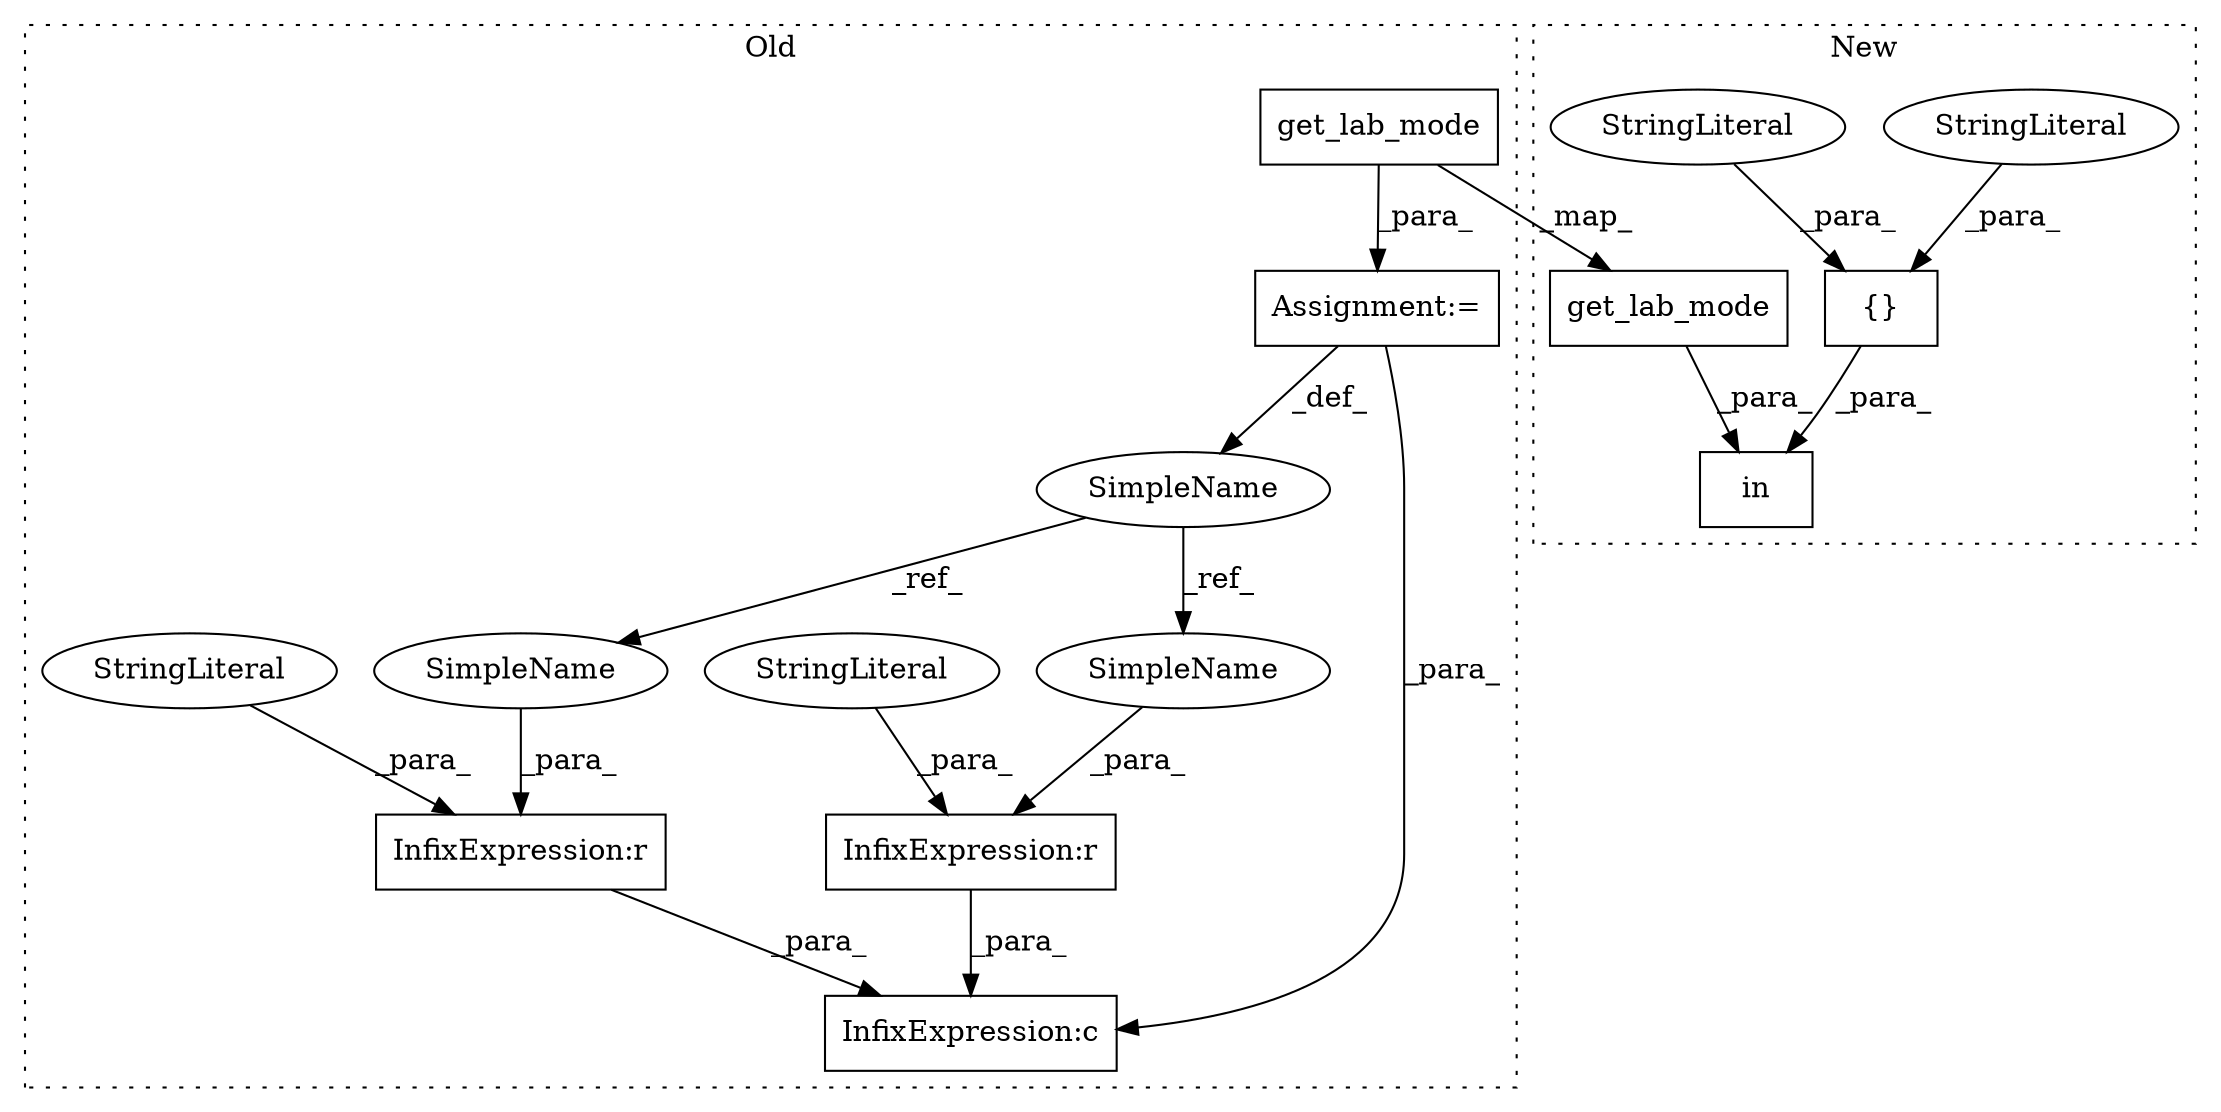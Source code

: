 digraph G {
subgraph cluster0 {
1 [label="get_lab_mode" a="32" s="1178" l="14" shape="box"];
3 [label="InfixExpression:r" a="27" s="1211" l="4" shape="box"];
4 [label="StringLiteral" a="45" s="1215" l="7" shape="ellipse"];
5 [label="InfixExpression:r" a="27" s="1236" l="4" shape="box"];
6 [label="InfixExpression:c" a="27" s="1223" l="4" shape="box"];
9 [label="SimpleName" a="42" s="1164" l="8" shape="ellipse"];
11 [label="StringLiteral" a="45" s="1240" l="6" shape="ellipse"];
13 [label="Assignment:=" a="7" s="1172" l="1" shape="box"];
14 [label="SimpleName" a="42" s="1228" l="8" shape="ellipse"];
15 [label="SimpleName" a="42" s="1203" l="8" shape="ellipse"];
label = "Old";
style="dotted";
}
subgraph cluster1 {
2 [label="get_lab_mode" a="32" s="1151" l="14" shape="box"];
7 [label="in" a="105" s="1146" l="51" shape="box"];
8 [label="{}" a="4" s="1181,1196" l="1,1" shape="box"];
10 [label="StringLiteral" a="45" s="1182" l="7" shape="ellipse"];
12 [label="StringLiteral" a="45" s="1190" l="6" shape="ellipse"];
label = "New";
style="dotted";
}
1 -> 2 [label="_map_"];
1 -> 13 [label="_para_"];
2 -> 7 [label="_para_"];
3 -> 6 [label="_para_"];
4 -> 3 [label="_para_"];
5 -> 6 [label="_para_"];
8 -> 7 [label="_para_"];
9 -> 15 [label="_ref_"];
9 -> 14 [label="_ref_"];
10 -> 8 [label="_para_"];
11 -> 5 [label="_para_"];
12 -> 8 [label="_para_"];
13 -> 6 [label="_para_"];
13 -> 9 [label="_def_"];
14 -> 5 [label="_para_"];
15 -> 3 [label="_para_"];
}